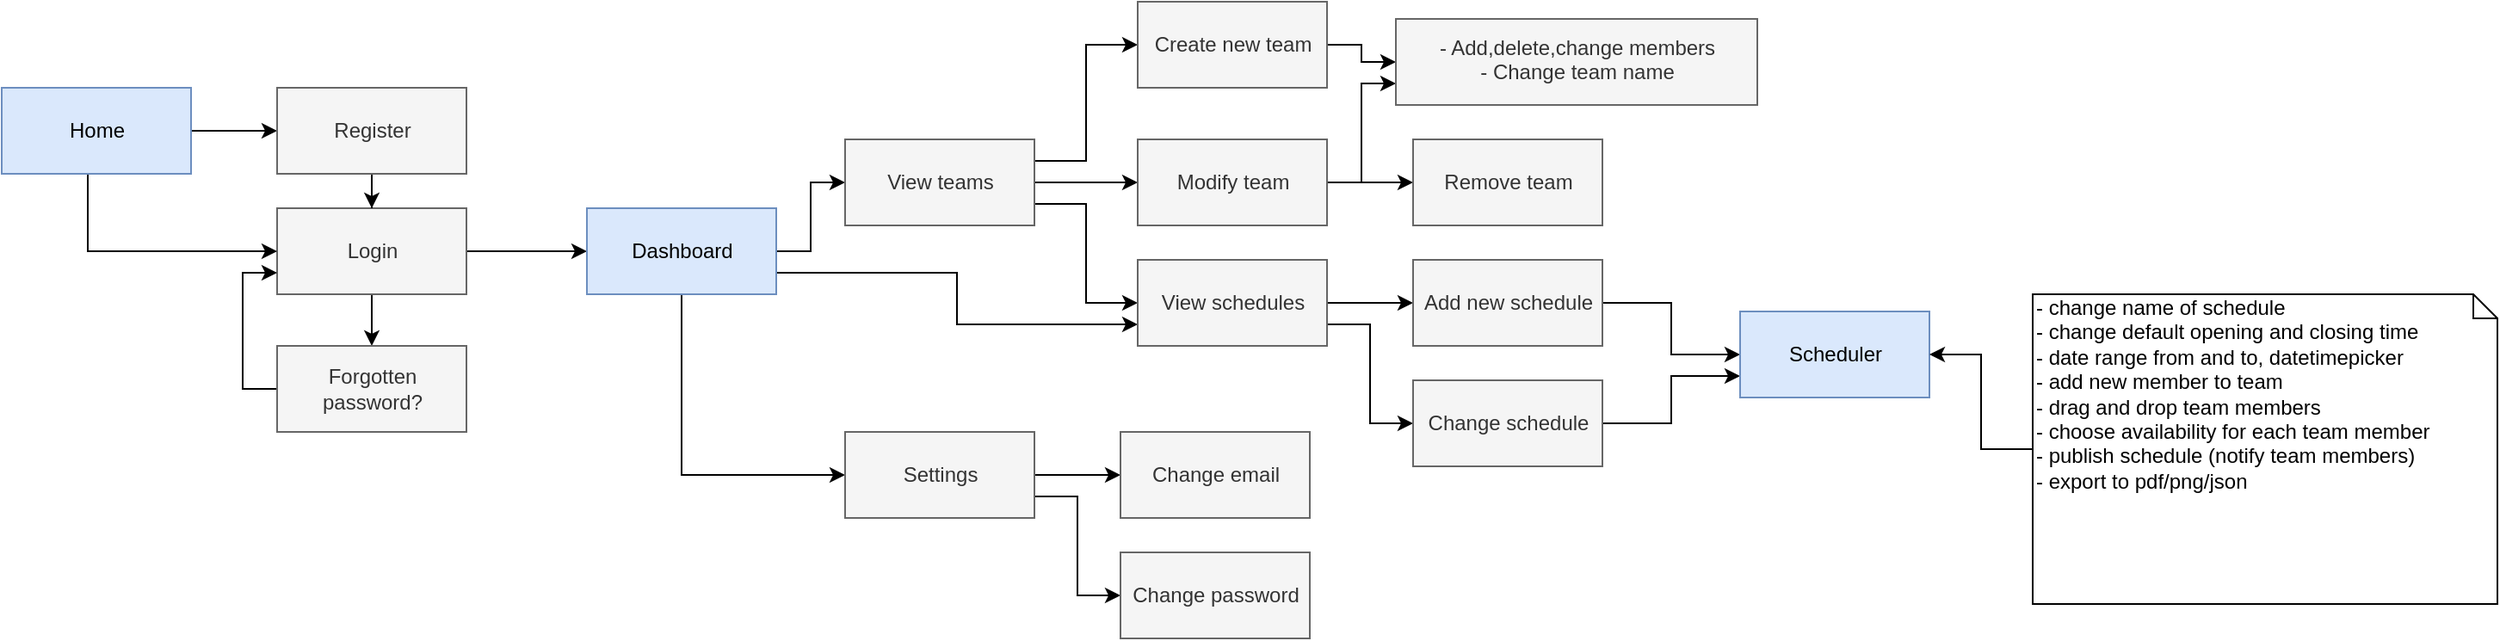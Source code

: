 <mxfile version="13.7.8" type="github">
  <diagram id="uUUsgDNlKRt7WGdwvn5d" name="Page-1">
    <mxGraphModel dx="2062" dy="1123" grid="1" gridSize="10" guides="1" tooltips="1" connect="1" arrows="1" fold="1" page="1" pageScale="1" pageWidth="850" pageHeight="1100" math="0" shadow="0">
      <root>
        <mxCell id="0" />
        <mxCell id="1" parent="0" />
        <mxCell id="ZhetW5hGv-AF0VIRLDJA-10" style="edgeStyle=orthogonalEdgeStyle;rounded=0;orthogonalLoop=1;jettySize=auto;html=1;" parent="1" source="ZhetW5hGv-AF0VIRLDJA-2" target="ZhetW5hGv-AF0VIRLDJA-9" edge="1">
          <mxGeometry relative="1" as="geometry" />
        </mxCell>
        <mxCell id="ZhetW5hGv-AF0VIRLDJA-41" style="edgeStyle=orthogonalEdgeStyle;rounded=0;orthogonalLoop=1;jettySize=auto;html=1;entryX=0.5;entryY=0;entryDx=0;entryDy=0;" parent="1" source="ZhetW5hGv-AF0VIRLDJA-2" target="ZhetW5hGv-AF0VIRLDJA-40" edge="1">
          <mxGeometry relative="1" as="geometry" />
        </mxCell>
        <mxCell id="ZhetW5hGv-AF0VIRLDJA-2" value="Login" style="html=1;fillColor=#f5f5f5;strokeColor=#666666;fontColor=#333333;" parent="1" vertex="1">
          <mxGeometry x="190" y="450" width="110" height="50" as="geometry" />
        </mxCell>
        <mxCell id="ZhetW5hGv-AF0VIRLDJA-6" style="edgeStyle=orthogonalEdgeStyle;rounded=0;orthogonalLoop=1;jettySize=auto;html=1;entryX=0;entryY=0.5;entryDx=0;entryDy=0;" parent="1" source="ZhetW5hGv-AF0VIRLDJA-3" target="ZhetW5hGv-AF0VIRLDJA-5" edge="1">
          <mxGeometry relative="1" as="geometry" />
        </mxCell>
        <mxCell id="ZhetW5hGv-AF0VIRLDJA-21" style="edgeStyle=orthogonalEdgeStyle;rounded=0;orthogonalLoop=1;jettySize=auto;html=1;entryX=0;entryY=0.5;entryDx=0;entryDy=0;" parent="1" source="ZhetW5hGv-AF0VIRLDJA-3" target="ZhetW5hGv-AF0VIRLDJA-2" edge="1">
          <mxGeometry relative="1" as="geometry">
            <Array as="points">
              <mxPoint x="80" y="475" />
            </Array>
          </mxGeometry>
        </mxCell>
        <mxCell id="ZhetW5hGv-AF0VIRLDJA-3" value="&lt;div&gt;Home&lt;/div&gt;" style="html=1;fillColor=#dae8fc;strokeColor=#6c8ebf;" parent="1" vertex="1">
          <mxGeometry x="30" y="380" width="110" height="50" as="geometry" />
        </mxCell>
        <mxCell id="ZhetW5hGv-AF0VIRLDJA-20" value="" style="edgeStyle=orthogonalEdgeStyle;rounded=0;orthogonalLoop=1;jettySize=auto;html=1;" parent="1" source="ZhetW5hGv-AF0VIRLDJA-5" target="ZhetW5hGv-AF0VIRLDJA-2" edge="1">
          <mxGeometry relative="1" as="geometry" />
        </mxCell>
        <mxCell id="ZhetW5hGv-AF0VIRLDJA-5" value="&lt;div&gt;Register&lt;/div&gt;" style="html=1;fillColor=#f5f5f5;strokeColor=#666666;fontColor=#333333;" parent="1" vertex="1">
          <mxGeometry x="190" y="380" width="110" height="50" as="geometry" />
        </mxCell>
        <mxCell id="ZhetW5hGv-AF0VIRLDJA-25" style="edgeStyle=orthogonalEdgeStyle;rounded=0;orthogonalLoop=1;jettySize=auto;html=1;entryX=0;entryY=0.5;entryDx=0;entryDy=0;exitX=1;exitY=0.5;exitDx=0;exitDy=0;" parent="1" source="ZhetW5hGv-AF0VIRLDJA-9" target="ZhetW5hGv-AF0VIRLDJA-12" edge="1">
          <mxGeometry relative="1" as="geometry" />
        </mxCell>
        <mxCell id="ZhetW5hGv-AF0VIRLDJA-32" style="edgeStyle=orthogonalEdgeStyle;rounded=0;orthogonalLoop=1;jettySize=auto;html=1;exitX=0.5;exitY=1;exitDx=0;exitDy=0;entryX=0;entryY=0.5;entryDx=0;entryDy=0;" parent="1" source="ZhetW5hGv-AF0VIRLDJA-9" target="ZhetW5hGv-AF0VIRLDJA-14" edge="1">
          <mxGeometry relative="1" as="geometry" />
        </mxCell>
        <mxCell id="ZhetW5hGv-AF0VIRLDJA-63" style="edgeStyle=orthogonalEdgeStyle;rounded=0;orthogonalLoop=1;jettySize=auto;html=1;entryX=0;entryY=0.75;entryDx=0;entryDy=0;exitX=1;exitY=0.75;exitDx=0;exitDy=0;" parent="1" source="ZhetW5hGv-AF0VIRLDJA-9" target="ZhetW5hGv-AF0VIRLDJA-13" edge="1">
          <mxGeometry relative="1" as="geometry" />
        </mxCell>
        <mxCell id="ZhetW5hGv-AF0VIRLDJA-9" value="&lt;div&gt;Dashboard&lt;/div&gt;" style="html=1;fillColor=#dae8fc;strokeColor=#6c8ebf;" parent="1" vertex="1">
          <mxGeometry x="370" y="450" width="110" height="50" as="geometry" />
        </mxCell>
        <mxCell id="ZhetW5hGv-AF0VIRLDJA-19" style="edgeStyle=orthogonalEdgeStyle;rounded=0;orthogonalLoop=1;jettySize=auto;html=1;entryX=0;entryY=0.5;entryDx=0;entryDy=0;" parent="1" source="ZhetW5hGv-AF0VIRLDJA-12" target="ZhetW5hGv-AF0VIRLDJA-18" edge="1">
          <mxGeometry relative="1" as="geometry" />
        </mxCell>
        <mxCell id="ZhetW5hGv-AF0VIRLDJA-28" style="edgeStyle=orthogonalEdgeStyle;rounded=0;orthogonalLoop=1;jettySize=auto;html=1;exitX=1;exitY=0.75;exitDx=0;exitDy=0;entryX=0;entryY=0.5;entryDx=0;entryDy=0;" parent="1" source="ZhetW5hGv-AF0VIRLDJA-12" target="ZhetW5hGv-AF0VIRLDJA-13" edge="1">
          <mxGeometry relative="1" as="geometry" />
        </mxCell>
        <mxCell id="ZhetW5hGv-AF0VIRLDJA-29" style="edgeStyle=orthogonalEdgeStyle;rounded=0;orthogonalLoop=1;jettySize=auto;html=1;exitX=1;exitY=0.25;exitDx=0;exitDy=0;entryX=0;entryY=0.5;entryDx=0;entryDy=0;" parent="1" source="ZhetW5hGv-AF0VIRLDJA-12" target="ZhetW5hGv-AF0VIRLDJA-16" edge="1">
          <mxGeometry relative="1" as="geometry" />
        </mxCell>
        <mxCell id="ZhetW5hGv-AF0VIRLDJA-12" value="View teams" style="html=1;fillColor=#f5f5f5;strokeColor=#666666;fontColor=#333333;" parent="1" vertex="1">
          <mxGeometry x="520" y="410" width="110" height="50" as="geometry" />
        </mxCell>
        <mxCell id="ZhetW5hGv-AF0VIRLDJA-35" style="edgeStyle=orthogonalEdgeStyle;rounded=0;orthogonalLoop=1;jettySize=auto;html=1;" parent="1" source="ZhetW5hGv-AF0VIRLDJA-13" edge="1">
          <mxGeometry relative="1" as="geometry">
            <mxPoint x="850" y="505" as="targetPoint" />
          </mxGeometry>
        </mxCell>
        <mxCell id="ZhetW5hGv-AF0VIRLDJA-59" style="edgeStyle=orthogonalEdgeStyle;rounded=0;orthogonalLoop=1;jettySize=auto;html=1;exitX=1;exitY=0.75;exitDx=0;exitDy=0;entryX=0;entryY=0.5;entryDx=0;entryDy=0;" parent="1" source="ZhetW5hGv-AF0VIRLDJA-13" target="ZhetW5hGv-AF0VIRLDJA-58" edge="1">
          <mxGeometry relative="1" as="geometry" />
        </mxCell>
        <mxCell id="ZhetW5hGv-AF0VIRLDJA-13" value="View schedules" style="html=1;fillColor=#f5f5f5;strokeColor=#666666;fontColor=#333333;" parent="1" vertex="1">
          <mxGeometry x="690" y="480" width="110" height="50" as="geometry" />
        </mxCell>
        <mxCell id="ZhetW5hGv-AF0VIRLDJA-37" style="edgeStyle=orthogonalEdgeStyle;rounded=0;orthogonalLoop=1;jettySize=auto;html=1;entryX=0;entryY=0.5;entryDx=0;entryDy=0;" parent="1" source="ZhetW5hGv-AF0VIRLDJA-14" target="ZhetW5hGv-AF0VIRLDJA-33" edge="1">
          <mxGeometry relative="1" as="geometry" />
        </mxCell>
        <mxCell id="ZhetW5hGv-AF0VIRLDJA-38" style="edgeStyle=orthogonalEdgeStyle;rounded=0;orthogonalLoop=1;jettySize=auto;html=1;exitX=1;exitY=0.75;exitDx=0;exitDy=0;entryX=0;entryY=0.5;entryDx=0;entryDy=0;" parent="1" source="ZhetW5hGv-AF0VIRLDJA-14" target="ZhetW5hGv-AF0VIRLDJA-34" edge="1">
          <mxGeometry relative="1" as="geometry" />
        </mxCell>
        <mxCell id="ZhetW5hGv-AF0VIRLDJA-14" value="Settings" style="html=1;fillColor=#f5f5f5;strokeColor=#666666;fontColor=#333333;" parent="1" vertex="1">
          <mxGeometry x="520" y="580" width="110" height="50" as="geometry" />
        </mxCell>
        <mxCell id="ZhetW5hGv-AF0VIRLDJA-53" style="edgeStyle=orthogonalEdgeStyle;rounded=0;orthogonalLoop=1;jettySize=auto;html=1;entryX=0;entryY=0.5;entryDx=0;entryDy=0;" parent="1" source="ZhetW5hGv-AF0VIRLDJA-16" target="ZhetW5hGv-AF0VIRLDJA-22" edge="1">
          <mxGeometry relative="1" as="geometry" />
        </mxCell>
        <mxCell id="ZhetW5hGv-AF0VIRLDJA-16" value="Create new team" style="html=1;fillColor=#f5f5f5;strokeColor=#666666;fontColor=#333333;" parent="1" vertex="1">
          <mxGeometry x="690" y="330" width="110" height="50" as="geometry" />
        </mxCell>
        <mxCell id="ZhetW5hGv-AF0VIRLDJA-51" style="edgeStyle=orthogonalEdgeStyle;rounded=0;orthogonalLoop=1;jettySize=auto;html=1;entryX=0;entryY=0.75;entryDx=0;entryDy=0;" parent="1" source="ZhetW5hGv-AF0VIRLDJA-18" target="ZhetW5hGv-AF0VIRLDJA-22" edge="1">
          <mxGeometry relative="1" as="geometry" />
        </mxCell>
        <mxCell id="ZhetW5hGv-AF0VIRLDJA-55" style="edgeStyle=orthogonalEdgeStyle;rounded=0;orthogonalLoop=1;jettySize=auto;html=1;exitX=1;exitY=0.5;exitDx=0;exitDy=0;entryX=0;entryY=0.5;entryDx=0;entryDy=0;" parent="1" source="ZhetW5hGv-AF0VIRLDJA-18" target="ZhetW5hGv-AF0VIRLDJA-54" edge="1">
          <mxGeometry relative="1" as="geometry" />
        </mxCell>
        <mxCell id="ZhetW5hGv-AF0VIRLDJA-18" value="&lt;div&gt;Modify team&lt;/div&gt;" style="html=1;fillColor=#f5f5f5;strokeColor=#666666;fontColor=#333333;" parent="1" vertex="1">
          <mxGeometry x="690" y="410" width="110" height="50" as="geometry" />
        </mxCell>
        <mxCell id="ZhetW5hGv-AF0VIRLDJA-22" value="&lt;div&gt;- Add,delete,change members &lt;br&gt;&lt;/div&gt;&lt;div&gt;- Change team name&lt;/div&gt;&lt;div&gt;&lt;br&gt;&lt;/div&gt;" style="html=1;fillColor=#f5f5f5;strokeColor=#666666;fontColor=#333333;strokeWidth=1;spacing=5;spacingTop=11;" parent="1" vertex="1">
          <mxGeometry x="840" y="340" width="210" height="50" as="geometry" />
        </mxCell>
        <mxCell id="ZhetW5hGv-AF0VIRLDJA-33" value="&lt;div&gt;Change email&lt;/div&gt;" style="html=1;fillColor=#f5f5f5;strokeColor=#666666;fontColor=#333333;" parent="1" vertex="1">
          <mxGeometry x="680" y="580" width="110" height="50" as="geometry" />
        </mxCell>
        <mxCell id="ZhetW5hGv-AF0VIRLDJA-34" value="Change password" style="html=1;fillColor=#f5f5f5;strokeColor=#666666;fontColor=#333333;" parent="1" vertex="1">
          <mxGeometry x="680" y="650" width="110" height="50" as="geometry" />
        </mxCell>
        <mxCell id="ZhetW5hGv-AF0VIRLDJA-42" style="edgeStyle=orthogonalEdgeStyle;rounded=0;orthogonalLoop=1;jettySize=auto;html=1;entryX=0;entryY=0.75;entryDx=0;entryDy=0;exitX=0;exitY=0.5;exitDx=0;exitDy=0;" parent="1" source="ZhetW5hGv-AF0VIRLDJA-40" target="ZhetW5hGv-AF0VIRLDJA-2" edge="1">
          <mxGeometry relative="1" as="geometry" />
        </mxCell>
        <mxCell id="ZhetW5hGv-AF0VIRLDJA-40" value="&lt;div&gt;Forgotten &lt;br&gt;&lt;/div&gt;&lt;div&gt;password?&lt;/div&gt;" style="html=1;fillColor=#f5f5f5;strokeColor=#666666;fontColor=#333333;" parent="1" vertex="1">
          <mxGeometry x="190" y="530" width="110" height="50" as="geometry" />
        </mxCell>
        <mxCell id="ZhetW5hGv-AF0VIRLDJA-54" value="Remove team" style="html=1;fillColor=#f5f5f5;strokeColor=#666666;fontColor=#333333;" parent="1" vertex="1">
          <mxGeometry x="850" y="410" width="110" height="50" as="geometry" />
        </mxCell>
        <mxCell id="ZhetW5hGv-AF0VIRLDJA-61" style="edgeStyle=orthogonalEdgeStyle;rounded=0;orthogonalLoop=1;jettySize=auto;html=1;entryX=0;entryY=0.5;entryDx=0;entryDy=0;" parent="1" source="ZhetW5hGv-AF0VIRLDJA-57" target="ZhetW5hGv-AF0VIRLDJA-60" edge="1">
          <mxGeometry relative="1" as="geometry" />
        </mxCell>
        <mxCell id="ZhetW5hGv-AF0VIRLDJA-57" value="Add new schedule" style="html=1;strokeWidth=1;fillColor=#f5f5f5;strokeColor=#666666;fontColor=#333333;" parent="1" vertex="1">
          <mxGeometry x="850" y="480" width="110" height="50" as="geometry" />
        </mxCell>
        <mxCell id="ZhetW5hGv-AF0VIRLDJA-62" style="edgeStyle=orthogonalEdgeStyle;rounded=0;orthogonalLoop=1;jettySize=auto;html=1;entryX=0;entryY=0.75;entryDx=0;entryDy=0;" parent="1" source="ZhetW5hGv-AF0VIRLDJA-58" target="ZhetW5hGv-AF0VIRLDJA-60" edge="1">
          <mxGeometry relative="1" as="geometry" />
        </mxCell>
        <mxCell id="ZhetW5hGv-AF0VIRLDJA-58" value="Change schedule" style="html=1;strokeWidth=1;fillColor=#f5f5f5;strokeColor=#666666;fontColor=#333333;" parent="1" vertex="1">
          <mxGeometry x="850" y="550" width="110" height="50" as="geometry" />
        </mxCell>
        <mxCell id="ZhetW5hGv-AF0VIRLDJA-60" value="Scheduler" style="html=1;strokeWidth=1;fillColor=#dae8fc;strokeColor=#6c8ebf;" parent="1" vertex="1">
          <mxGeometry x="1040" y="510" width="110" height="50" as="geometry" />
        </mxCell>
        <mxCell id="ZhetW5hGv-AF0VIRLDJA-65" style="edgeStyle=orthogonalEdgeStyle;rounded=0;orthogonalLoop=1;jettySize=auto;html=1;entryX=1;entryY=0.5;entryDx=0;entryDy=0;" parent="1" source="ZhetW5hGv-AF0VIRLDJA-64" target="ZhetW5hGv-AF0VIRLDJA-60" edge="1">
          <mxGeometry relative="1" as="geometry" />
        </mxCell>
        <mxCell id="ZhetW5hGv-AF0VIRLDJA-64" value="&lt;div&gt;- change name of schedule&lt;/div&gt;&lt;div&gt;- change default opening and closing time&lt;br&gt;&lt;/div&gt;&lt;div&gt;- date range from and to, datetimepicker&lt;/div&gt;&lt;div&gt;- add new member to team&lt;/div&gt;&lt;div&gt;- drag and drop team members&lt;/div&gt;&lt;div&gt;- choose availability for each team member&lt;/div&gt;&lt;div&gt;- publish schedule (notify team members)&lt;br&gt;&lt;/div&gt;&lt;div&gt;- export to pdf/png/json&lt;/div&gt;&lt;div&gt;&lt;br&gt;&lt;/div&gt;&lt;div&gt;&lt;br&gt;&lt;/div&gt;" style="shape=note;whiteSpace=wrap;html=1;size=14;verticalAlign=top;align=left;spacingTop=-6;strokeWidth=1;" parent="1" vertex="1">
          <mxGeometry x="1210" y="500" width="270" height="180" as="geometry" />
        </mxCell>
      </root>
    </mxGraphModel>
  </diagram>
</mxfile>
